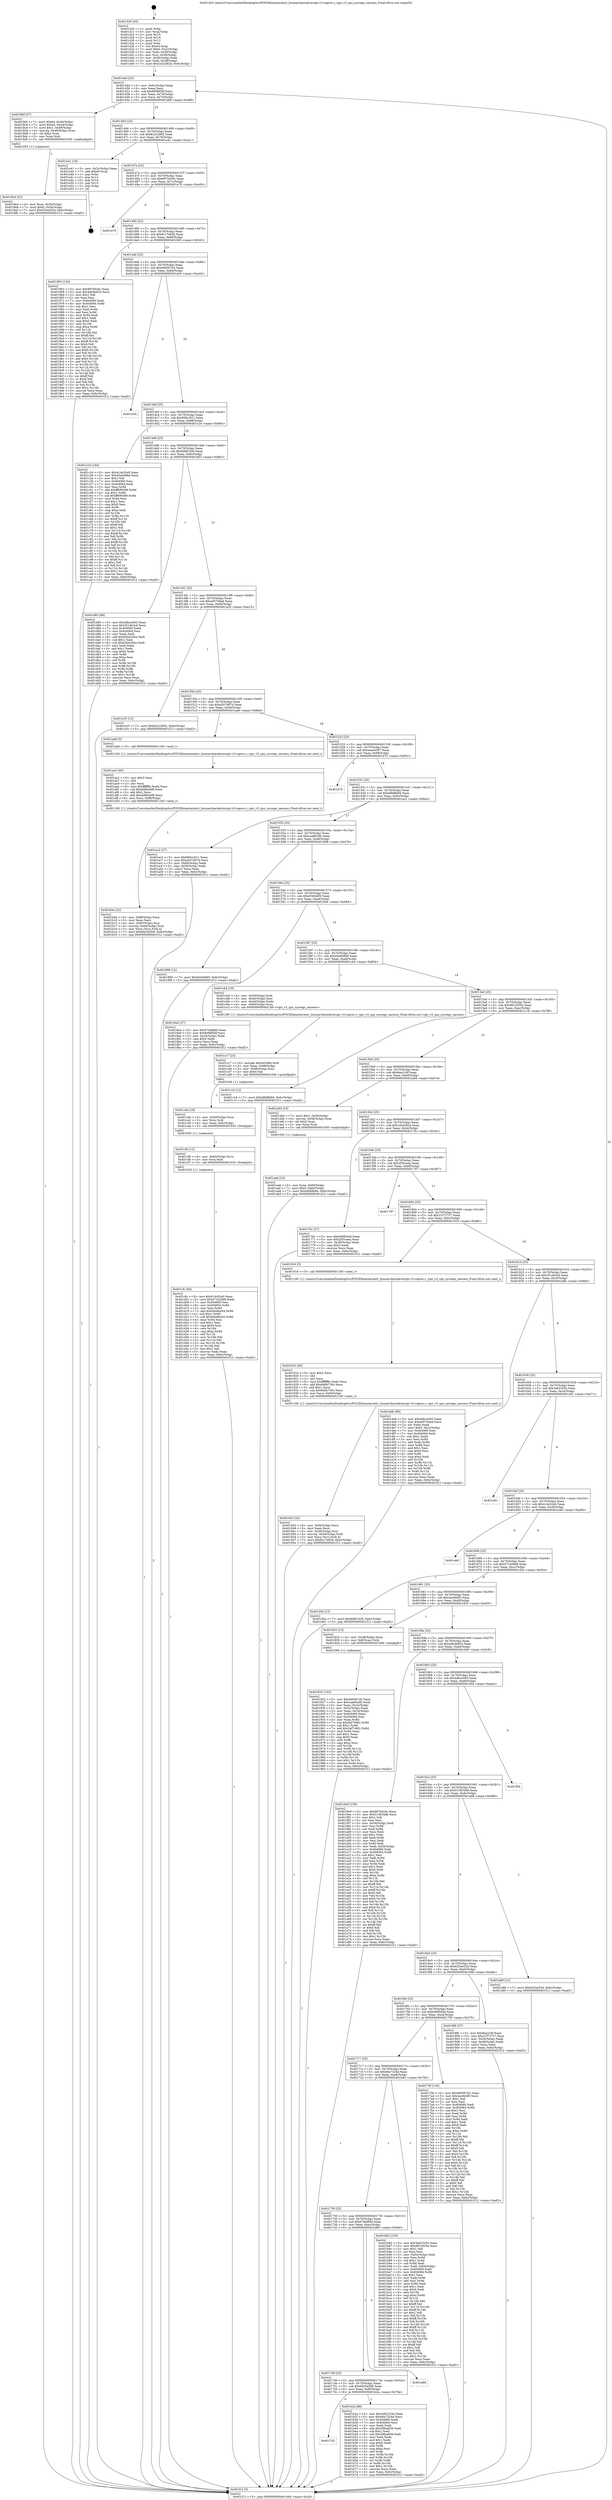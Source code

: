 digraph "0x401420" {
  label = "0x401420 (/mnt/c/Users/mathe/Desktop/tcc/POCII/binaries/extr_linuxarcharmkvmvgic-v3-coproc.c_vgic_v3_cpu_sysregs_uaccess_Final-ollvm.out::main(0))"
  labelloc = "t"
  node[shape=record]

  Entry [label="",width=0.3,height=0.3,shape=circle,fillcolor=black,style=filled]
  "0x40144d" [label="{
     0x40144d [23]\l
     | [instrs]\l
     &nbsp;&nbsp;0x40144d \<+3\>: mov -0x6c(%rbp),%eax\l
     &nbsp;&nbsp;0x401450 \<+2\>: mov %eax,%ecx\l
     &nbsp;&nbsp;0x401452 \<+6\>: sub $0x8096f26f,%ecx\l
     &nbsp;&nbsp;0x401458 \<+3\>: mov %eax,-0x70(%rbp)\l
     &nbsp;&nbsp;0x40145b \<+3\>: mov %ecx,-0x74(%rbp)\l
     &nbsp;&nbsp;0x40145e \<+6\>: je 00000000004018bf \<main+0x49f\>\l
  }"]
  "0x4018bf" [label="{
     0x4018bf [37]\l
     | [instrs]\l
     &nbsp;&nbsp;0x4018bf \<+7\>: movl $0x64,-0x40(%rbp)\l
     &nbsp;&nbsp;0x4018c6 \<+7\>: movl $0x64,-0x44(%rbp)\l
     &nbsp;&nbsp;0x4018cd \<+7\>: movl $0x1,-0x48(%rbp)\l
     &nbsp;&nbsp;0x4018d4 \<+4\>: movslq -0x48(%rbp),%rax\l
     &nbsp;&nbsp;0x4018d8 \<+4\>: shl $0x2,%rax\l
     &nbsp;&nbsp;0x4018dc \<+3\>: mov %rax,%rdi\l
     &nbsp;&nbsp;0x4018df \<+5\>: call 0000000000401050 \<malloc@plt\>\l
     | [calls]\l
     &nbsp;&nbsp;0x401050 \{1\} (unknown)\l
  }"]
  "0x401464" [label="{
     0x401464 [22]\l
     | [instrs]\l
     &nbsp;&nbsp;0x401464 \<+5\>: jmp 0000000000401469 \<main+0x49\>\l
     &nbsp;&nbsp;0x401469 \<+3\>: mov -0x70(%rbp),%eax\l
     &nbsp;&nbsp;0x40146c \<+5\>: sub $0x822c2992,%eax\l
     &nbsp;&nbsp;0x401471 \<+3\>: mov %eax,-0x78(%rbp)\l
     &nbsp;&nbsp;0x401474 \<+6\>: je 0000000000401e41 \<main+0xa21\>\l
  }"]
  Exit [label="",width=0.3,height=0.3,shape=circle,fillcolor=black,style=filled,peripheries=2]
  "0x401e41" [label="{
     0x401e41 [19]\l
     | [instrs]\l
     &nbsp;&nbsp;0x401e41 \<+3\>: mov -0x2c(%rbp),%eax\l
     &nbsp;&nbsp;0x401e44 \<+7\>: add $0xe0,%rsp\l
     &nbsp;&nbsp;0x401e4b \<+1\>: pop %rbx\l
     &nbsp;&nbsp;0x401e4c \<+2\>: pop %r12\l
     &nbsp;&nbsp;0x401e4e \<+2\>: pop %r14\l
     &nbsp;&nbsp;0x401e50 \<+2\>: pop %r15\l
     &nbsp;&nbsp;0x401e52 \<+1\>: pop %rbp\l
     &nbsp;&nbsp;0x401e53 \<+1\>: ret\l
  }"]
  "0x40147a" [label="{
     0x40147a [22]\l
     | [instrs]\l
     &nbsp;&nbsp;0x40147a \<+5\>: jmp 000000000040147f \<main+0x5f\>\l
     &nbsp;&nbsp;0x40147f \<+3\>: mov -0x70(%rbp),%eax\l
     &nbsp;&nbsp;0x401482 \<+5\>: sub $0x897b0c9c,%eax\l
     &nbsp;&nbsp;0x401487 \<+3\>: mov %eax,-0x7c(%rbp)\l
     &nbsp;&nbsp;0x40148a \<+6\>: je 0000000000401e70 \<main+0xa50\>\l
  }"]
  "0x401cfc" [label="{
     0x401cfc [94]\l
     | [instrs]\l
     &nbsp;&nbsp;0x401cfc \<+5\>: mov $0x414c02e0,%eax\l
     &nbsp;&nbsp;0x401d01 \<+5\>: mov $0x471b2b68,%edx\l
     &nbsp;&nbsp;0x401d06 \<+7\>: mov 0x404060,%esi\l
     &nbsp;&nbsp;0x401d0d \<+8\>: mov 0x404064,%r8d\l
     &nbsp;&nbsp;0x401d15 \<+3\>: mov %esi,%r9d\l
     &nbsp;&nbsp;0x401d18 \<+7\>: add $0x64ddbc64,%r9d\l
     &nbsp;&nbsp;0x401d1f \<+4\>: sub $0x1,%r9d\l
     &nbsp;&nbsp;0x401d23 \<+7\>: sub $0x64ddbc64,%r9d\l
     &nbsp;&nbsp;0x401d2a \<+4\>: imul %r9d,%esi\l
     &nbsp;&nbsp;0x401d2e \<+3\>: and $0x1,%esi\l
     &nbsp;&nbsp;0x401d31 \<+3\>: cmp $0x0,%esi\l
     &nbsp;&nbsp;0x401d34 \<+4\>: sete %r10b\l
     &nbsp;&nbsp;0x401d38 \<+4\>: cmp $0xa,%r8d\l
     &nbsp;&nbsp;0x401d3c \<+4\>: setl %r11b\l
     &nbsp;&nbsp;0x401d40 \<+3\>: mov %r10b,%bl\l
     &nbsp;&nbsp;0x401d43 \<+3\>: and %r11b,%bl\l
     &nbsp;&nbsp;0x401d46 \<+3\>: xor %r11b,%r10b\l
     &nbsp;&nbsp;0x401d49 \<+3\>: or %r10b,%bl\l
     &nbsp;&nbsp;0x401d4c \<+3\>: test $0x1,%bl\l
     &nbsp;&nbsp;0x401d4f \<+3\>: cmovne %edx,%eax\l
     &nbsp;&nbsp;0x401d52 \<+3\>: mov %eax,-0x6c(%rbp)\l
     &nbsp;&nbsp;0x401d55 \<+5\>: jmp 0000000000401f12 \<main+0xaf2\>\l
  }"]
  "0x401e70" [label="{
     0x401e70\l
  }", style=dashed]
  "0x401490" [label="{
     0x401490 [22]\l
     | [instrs]\l
     &nbsp;&nbsp;0x401490 \<+5\>: jmp 0000000000401495 \<main+0x75\>\l
     &nbsp;&nbsp;0x401495 \<+3\>: mov -0x70(%rbp),%eax\l
     &nbsp;&nbsp;0x401498 \<+5\>: sub $0x8c17e626,%eax\l
     &nbsp;&nbsp;0x40149d \<+3\>: mov %eax,-0x80(%rbp)\l
     &nbsp;&nbsp;0x4014a0 \<+6\>: je 0000000000401963 \<main+0x543\>\l
  }"]
  "0x401cf0" [label="{
     0x401cf0 [12]\l
     | [instrs]\l
     &nbsp;&nbsp;0x401cf0 \<+4\>: mov -0x60(%rbp),%rcx\l
     &nbsp;&nbsp;0x401cf4 \<+3\>: mov %rcx,%rdi\l
     &nbsp;&nbsp;0x401cf7 \<+5\>: call 0000000000401030 \<free@plt\>\l
     | [calls]\l
     &nbsp;&nbsp;0x401030 \{1\} (unknown)\l
  }"]
  "0x401963" [label="{
     0x401963 [134]\l
     | [instrs]\l
     &nbsp;&nbsp;0x401963 \<+5\>: mov $0x897b0c9c,%eax\l
     &nbsp;&nbsp;0x401968 \<+5\>: mov $0x4db4b825,%ecx\l
     &nbsp;&nbsp;0x40196d \<+2\>: mov $0x1,%dl\l
     &nbsp;&nbsp;0x40196f \<+2\>: xor %esi,%esi\l
     &nbsp;&nbsp;0x401971 \<+7\>: mov 0x404060,%edi\l
     &nbsp;&nbsp;0x401978 \<+8\>: mov 0x404064,%r8d\l
     &nbsp;&nbsp;0x401980 \<+3\>: sub $0x1,%esi\l
     &nbsp;&nbsp;0x401983 \<+3\>: mov %edi,%r9d\l
     &nbsp;&nbsp;0x401986 \<+3\>: add %esi,%r9d\l
     &nbsp;&nbsp;0x401989 \<+4\>: imul %r9d,%edi\l
     &nbsp;&nbsp;0x40198d \<+3\>: and $0x1,%edi\l
     &nbsp;&nbsp;0x401990 \<+3\>: cmp $0x0,%edi\l
     &nbsp;&nbsp;0x401993 \<+4\>: sete %r10b\l
     &nbsp;&nbsp;0x401997 \<+4\>: cmp $0xa,%r8d\l
     &nbsp;&nbsp;0x40199b \<+4\>: setl %r11b\l
     &nbsp;&nbsp;0x40199f \<+3\>: mov %r10b,%bl\l
     &nbsp;&nbsp;0x4019a2 \<+3\>: xor $0xff,%bl\l
     &nbsp;&nbsp;0x4019a5 \<+3\>: mov %r11b,%r14b\l
     &nbsp;&nbsp;0x4019a8 \<+4\>: xor $0xff,%r14b\l
     &nbsp;&nbsp;0x4019ac \<+3\>: xor $0x0,%dl\l
     &nbsp;&nbsp;0x4019af \<+3\>: mov %bl,%r15b\l
     &nbsp;&nbsp;0x4019b2 \<+4\>: and $0x0,%r15b\l
     &nbsp;&nbsp;0x4019b6 \<+3\>: and %dl,%r10b\l
     &nbsp;&nbsp;0x4019b9 \<+3\>: mov %r14b,%r12b\l
     &nbsp;&nbsp;0x4019bc \<+4\>: and $0x0,%r12b\l
     &nbsp;&nbsp;0x4019c0 \<+3\>: and %dl,%r11b\l
     &nbsp;&nbsp;0x4019c3 \<+3\>: or %r10b,%r15b\l
     &nbsp;&nbsp;0x4019c6 \<+3\>: or %r11b,%r12b\l
     &nbsp;&nbsp;0x4019c9 \<+3\>: xor %r12b,%r15b\l
     &nbsp;&nbsp;0x4019cc \<+3\>: or %r14b,%bl\l
     &nbsp;&nbsp;0x4019cf \<+3\>: xor $0xff,%bl\l
     &nbsp;&nbsp;0x4019d2 \<+3\>: or $0x0,%dl\l
     &nbsp;&nbsp;0x4019d5 \<+2\>: and %dl,%bl\l
     &nbsp;&nbsp;0x4019d7 \<+3\>: or %bl,%r15b\l
     &nbsp;&nbsp;0x4019da \<+4\>: test $0x1,%r15b\l
     &nbsp;&nbsp;0x4019de \<+3\>: cmovne %ecx,%eax\l
     &nbsp;&nbsp;0x4019e1 \<+3\>: mov %eax,-0x6c(%rbp)\l
     &nbsp;&nbsp;0x4019e4 \<+5\>: jmp 0000000000401f12 \<main+0xaf2\>\l
  }"]
  "0x4014a6" [label="{
     0x4014a6 [25]\l
     | [instrs]\l
     &nbsp;&nbsp;0x4014a6 \<+5\>: jmp 00000000004014ab \<main+0x8b\>\l
     &nbsp;&nbsp;0x4014ab \<+3\>: mov -0x70(%rbp),%eax\l
     &nbsp;&nbsp;0x4014ae \<+5\>: sub $0x946567d2,%eax\l
     &nbsp;&nbsp;0x4014b3 \<+6\>: mov %eax,-0x84(%rbp)\l
     &nbsp;&nbsp;0x4014b9 \<+6\>: je 0000000000401e54 \<main+0xa34\>\l
  }"]
  "0x401cde" [label="{
     0x401cde [18]\l
     | [instrs]\l
     &nbsp;&nbsp;0x401cde \<+4\>: mov -0x50(%rbp),%rcx\l
     &nbsp;&nbsp;0x401ce2 \<+3\>: mov %rcx,%rdi\l
     &nbsp;&nbsp;0x401ce5 \<+6\>: mov %eax,-0xfc(%rbp)\l
     &nbsp;&nbsp;0x401ceb \<+5\>: call 0000000000401030 \<free@plt\>\l
     | [calls]\l
     &nbsp;&nbsp;0x401030 \{1\} (unknown)\l
  }"]
  "0x401e54" [label="{
     0x401e54\l
  }", style=dashed]
  "0x4014bf" [label="{
     0x4014bf [25]\l
     | [instrs]\l
     &nbsp;&nbsp;0x4014bf \<+5\>: jmp 00000000004014c4 \<main+0xa4\>\l
     &nbsp;&nbsp;0x4014c4 \<+3\>: mov -0x70(%rbp),%eax\l
     &nbsp;&nbsp;0x4014c7 \<+5\>: sub $0x956cc611,%eax\l
     &nbsp;&nbsp;0x4014cc \<+6\>: mov %eax,-0x88(%rbp)\l
     &nbsp;&nbsp;0x4014d2 \<+6\>: je 0000000000401c24 \<main+0x804\>\l
  }"]
  "0x401cc7" [label="{
     0x401cc7 [23]\l
     | [instrs]\l
     &nbsp;&nbsp;0x401cc7 \<+10\>: movabs $0x4020b6,%rdi\l
     &nbsp;&nbsp;0x401cd1 \<+3\>: mov %eax,-0x68(%rbp)\l
     &nbsp;&nbsp;0x401cd4 \<+3\>: mov -0x68(%rbp),%esi\l
     &nbsp;&nbsp;0x401cd7 \<+2\>: mov $0x0,%al\l
     &nbsp;&nbsp;0x401cd9 \<+5\>: call 0000000000401040 \<printf@plt\>\l
     | [calls]\l
     &nbsp;&nbsp;0x401040 \{1\} (unknown)\l
  }"]
  "0x401c24" [label="{
     0x401c24 [144]\l
     | [instrs]\l
     &nbsp;&nbsp;0x401c24 \<+5\>: mov $0x414c02e0,%eax\l
     &nbsp;&nbsp;0x401c29 \<+5\>: mov $0xd5a9488d,%ecx\l
     &nbsp;&nbsp;0x401c2e \<+2\>: mov $0x1,%dl\l
     &nbsp;&nbsp;0x401c30 \<+7\>: mov 0x404060,%esi\l
     &nbsp;&nbsp;0x401c37 \<+7\>: mov 0x404064,%edi\l
     &nbsp;&nbsp;0x401c3e \<+3\>: mov %esi,%r8d\l
     &nbsp;&nbsp;0x401c41 \<+7\>: add $0xff690499,%r8d\l
     &nbsp;&nbsp;0x401c48 \<+4\>: sub $0x1,%r8d\l
     &nbsp;&nbsp;0x401c4c \<+7\>: sub $0xff690499,%r8d\l
     &nbsp;&nbsp;0x401c53 \<+4\>: imul %r8d,%esi\l
     &nbsp;&nbsp;0x401c57 \<+3\>: and $0x1,%esi\l
     &nbsp;&nbsp;0x401c5a \<+3\>: cmp $0x0,%esi\l
     &nbsp;&nbsp;0x401c5d \<+4\>: sete %r9b\l
     &nbsp;&nbsp;0x401c61 \<+3\>: cmp $0xa,%edi\l
     &nbsp;&nbsp;0x401c64 \<+4\>: setl %r10b\l
     &nbsp;&nbsp;0x401c68 \<+3\>: mov %r9b,%r11b\l
     &nbsp;&nbsp;0x401c6b \<+4\>: xor $0xff,%r11b\l
     &nbsp;&nbsp;0x401c6f \<+3\>: mov %r10b,%bl\l
     &nbsp;&nbsp;0x401c72 \<+3\>: xor $0xff,%bl\l
     &nbsp;&nbsp;0x401c75 \<+3\>: xor $0x1,%dl\l
     &nbsp;&nbsp;0x401c78 \<+3\>: mov %r11b,%r14b\l
     &nbsp;&nbsp;0x401c7b \<+4\>: and $0xff,%r14b\l
     &nbsp;&nbsp;0x401c7f \<+3\>: and %dl,%r9b\l
     &nbsp;&nbsp;0x401c82 \<+3\>: mov %bl,%r15b\l
     &nbsp;&nbsp;0x401c85 \<+4\>: and $0xff,%r15b\l
     &nbsp;&nbsp;0x401c89 \<+3\>: and %dl,%r10b\l
     &nbsp;&nbsp;0x401c8c \<+3\>: or %r9b,%r14b\l
     &nbsp;&nbsp;0x401c8f \<+3\>: or %r10b,%r15b\l
     &nbsp;&nbsp;0x401c92 \<+3\>: xor %r15b,%r14b\l
     &nbsp;&nbsp;0x401c95 \<+3\>: or %bl,%r11b\l
     &nbsp;&nbsp;0x401c98 \<+4\>: xor $0xff,%r11b\l
     &nbsp;&nbsp;0x401c9c \<+3\>: or $0x1,%dl\l
     &nbsp;&nbsp;0x401c9f \<+3\>: and %dl,%r11b\l
     &nbsp;&nbsp;0x401ca2 \<+3\>: or %r11b,%r14b\l
     &nbsp;&nbsp;0x401ca5 \<+4\>: test $0x1,%r14b\l
     &nbsp;&nbsp;0x401ca9 \<+3\>: cmovne %ecx,%eax\l
     &nbsp;&nbsp;0x401cac \<+3\>: mov %eax,-0x6c(%rbp)\l
     &nbsp;&nbsp;0x401caf \<+5\>: jmp 0000000000401f12 \<main+0xaf2\>\l
  }"]
  "0x4014d8" [label="{
     0x4014d8 [25]\l
     | [instrs]\l
     &nbsp;&nbsp;0x4014d8 \<+5\>: jmp 00000000004014dd \<main+0xbd\>\l
     &nbsp;&nbsp;0x4014dd \<+3\>: mov -0x70(%rbp),%eax\l
     &nbsp;&nbsp;0x4014e0 \<+5\>: sub $0x9d6f1426,%eax\l
     &nbsp;&nbsp;0x4014e5 \<+6\>: mov %eax,-0x8c(%rbp)\l
     &nbsp;&nbsp;0x4014eb \<+6\>: je 0000000000401d83 \<main+0x963\>\l
  }"]
  "0x401762" [label="{
     0x401762\l
  }", style=dashed]
  "0x401d83" [label="{
     0x401d83 [88]\l
     | [instrs]\l
     &nbsp;&nbsp;0x401d83 \<+5\>: mov $0x4dbce563,%eax\l
     &nbsp;&nbsp;0x401d88 \<+5\>: mov $0x351db3cb,%ecx\l
     &nbsp;&nbsp;0x401d8d \<+7\>: mov 0x404060,%edx\l
     &nbsp;&nbsp;0x401d94 \<+7\>: mov 0x404064,%esi\l
     &nbsp;&nbsp;0x401d9b \<+2\>: mov %edx,%edi\l
     &nbsp;&nbsp;0x401d9d \<+6\>: add $0x82bb345e,%edi\l
     &nbsp;&nbsp;0x401da3 \<+3\>: sub $0x1,%edi\l
     &nbsp;&nbsp;0x401da6 \<+6\>: sub $0x82bb345e,%edi\l
     &nbsp;&nbsp;0x401dac \<+3\>: imul %edi,%edx\l
     &nbsp;&nbsp;0x401daf \<+3\>: and $0x1,%edx\l
     &nbsp;&nbsp;0x401db2 \<+3\>: cmp $0x0,%edx\l
     &nbsp;&nbsp;0x401db5 \<+4\>: sete %r8b\l
     &nbsp;&nbsp;0x401db9 \<+3\>: cmp $0xa,%esi\l
     &nbsp;&nbsp;0x401dbc \<+4\>: setl %r9b\l
     &nbsp;&nbsp;0x401dc0 \<+3\>: mov %r8b,%r10b\l
     &nbsp;&nbsp;0x401dc3 \<+3\>: and %r9b,%r10b\l
     &nbsp;&nbsp;0x401dc6 \<+3\>: xor %r9b,%r8b\l
     &nbsp;&nbsp;0x401dc9 \<+3\>: or %r8b,%r10b\l
     &nbsp;&nbsp;0x401dcc \<+4\>: test $0x1,%r10b\l
     &nbsp;&nbsp;0x401dd0 \<+3\>: cmovne %ecx,%eax\l
     &nbsp;&nbsp;0x401dd3 \<+3\>: mov %eax,-0x6c(%rbp)\l
     &nbsp;&nbsp;0x401dd6 \<+5\>: jmp 0000000000401f12 \<main+0xaf2\>\l
  }"]
  "0x4014f1" [label="{
     0x4014f1 [25]\l
     | [instrs]\l
     &nbsp;&nbsp;0x4014f1 \<+5\>: jmp 00000000004014f6 \<main+0xd6\>\l
     &nbsp;&nbsp;0x4014f6 \<+3\>: mov -0x70(%rbp),%eax\l
     &nbsp;&nbsp;0x4014f9 \<+5\>: sub $0xa0570dad,%eax\l
     &nbsp;&nbsp;0x4014fe \<+6\>: mov %eax,-0x90(%rbp)\l
     &nbsp;&nbsp;0x401504 \<+6\>: je 0000000000401e35 \<main+0xa15\>\l
  }"]
  "0x401b2a" [label="{
     0x401b2a [88]\l
     | [instrs]\l
     &nbsp;&nbsp;0x401b2a \<+5\>: mov $0x3e62325e,%eax\l
     &nbsp;&nbsp;0x401b2f \<+5\>: mov $0x66a7324d,%ecx\l
     &nbsp;&nbsp;0x401b34 \<+7\>: mov 0x404060,%edx\l
     &nbsp;&nbsp;0x401b3b \<+7\>: mov 0x404064,%esi\l
     &nbsp;&nbsp;0x401b42 \<+2\>: mov %edx,%edi\l
     &nbsp;&nbsp;0x401b44 \<+6\>: add $0x29faa838,%edi\l
     &nbsp;&nbsp;0x401b4a \<+3\>: sub $0x1,%edi\l
     &nbsp;&nbsp;0x401b4d \<+6\>: sub $0x29faa838,%edi\l
     &nbsp;&nbsp;0x401b53 \<+3\>: imul %edi,%edx\l
     &nbsp;&nbsp;0x401b56 \<+3\>: and $0x1,%edx\l
     &nbsp;&nbsp;0x401b59 \<+3\>: cmp $0x0,%edx\l
     &nbsp;&nbsp;0x401b5c \<+4\>: sete %r8b\l
     &nbsp;&nbsp;0x401b60 \<+3\>: cmp $0xa,%esi\l
     &nbsp;&nbsp;0x401b63 \<+4\>: setl %r9b\l
     &nbsp;&nbsp;0x401b67 \<+3\>: mov %r8b,%r10b\l
     &nbsp;&nbsp;0x401b6a \<+3\>: and %r9b,%r10b\l
     &nbsp;&nbsp;0x401b6d \<+3\>: xor %r9b,%r8b\l
     &nbsp;&nbsp;0x401b70 \<+3\>: or %r8b,%r10b\l
     &nbsp;&nbsp;0x401b73 \<+4\>: test $0x1,%r10b\l
     &nbsp;&nbsp;0x401b77 \<+3\>: cmovne %ecx,%eax\l
     &nbsp;&nbsp;0x401b7a \<+3\>: mov %eax,-0x6c(%rbp)\l
     &nbsp;&nbsp;0x401b7d \<+5\>: jmp 0000000000401f12 \<main+0xaf2\>\l
  }"]
  "0x401e35" [label="{
     0x401e35 [12]\l
     | [instrs]\l
     &nbsp;&nbsp;0x401e35 \<+7\>: movl $0x822c2992,-0x6c(%rbp)\l
     &nbsp;&nbsp;0x401e3c \<+5\>: jmp 0000000000401f12 \<main+0xaf2\>\l
  }"]
  "0x40150a" [label="{
     0x40150a [25]\l
     | [instrs]\l
     &nbsp;&nbsp;0x40150a \<+5\>: jmp 000000000040150f \<main+0xef\>\l
     &nbsp;&nbsp;0x40150f \<+3\>: mov -0x70(%rbp),%eax\l
     &nbsp;&nbsp;0x401512 \<+5\>: sub $0xa507d97d,%eax\l
     &nbsp;&nbsp;0x401517 \<+6\>: mov %eax,-0x94(%rbp)\l
     &nbsp;&nbsp;0x40151d \<+6\>: je 0000000000401add \<main+0x6bd\>\l
  }"]
  "0x401749" [label="{
     0x401749 [25]\l
     | [instrs]\l
     &nbsp;&nbsp;0x401749 \<+5\>: jmp 000000000040174e \<main+0x32e\>\l
     &nbsp;&nbsp;0x40174e \<+3\>: mov -0x70(%rbp),%eax\l
     &nbsp;&nbsp;0x401751 \<+5\>: sub $0x6d25d3b6,%eax\l
     &nbsp;&nbsp;0x401756 \<+6\>: mov %eax,-0xf0(%rbp)\l
     &nbsp;&nbsp;0x40175c \<+6\>: je 0000000000401b2a \<main+0x70a\>\l
  }"]
  "0x401add" [label="{
     0x401add [5]\l
     | [instrs]\l
     &nbsp;&nbsp;0x401add \<+5\>: call 0000000000401160 \<next_i\>\l
     | [calls]\l
     &nbsp;&nbsp;0x401160 \{1\} (/mnt/c/Users/mathe/Desktop/tcc/POCII/binaries/extr_linuxarcharmkvmvgic-v3-coproc.c_vgic_v3_cpu_sysregs_uaccess_Final-ollvm.out::next_i)\l
  }"]
  "0x401523" [label="{
     0x401523 [25]\l
     | [instrs]\l
     &nbsp;&nbsp;0x401523 \<+5\>: jmp 0000000000401528 \<main+0x108\>\l
     &nbsp;&nbsp;0x401528 \<+3\>: mov -0x70(%rbp),%eax\l
     &nbsp;&nbsp;0x40152b \<+5\>: sub $0xaea44397,%eax\l
     &nbsp;&nbsp;0x401530 \<+6\>: mov %eax,-0x98(%rbp)\l
     &nbsp;&nbsp;0x401536 \<+6\>: je 0000000000401d72 \<main+0x952\>\l
  }"]
  "0x401d66" [label="{
     0x401d66\l
  }", style=dashed]
  "0x401d72" [label="{
     0x401d72\l
  }", style=dashed]
  "0x40153c" [label="{
     0x40153c [25]\l
     | [instrs]\l
     &nbsp;&nbsp;0x40153c \<+5\>: jmp 0000000000401541 \<main+0x121\>\l
     &nbsp;&nbsp;0x401541 \<+3\>: mov -0x70(%rbp),%eax\l
     &nbsp;&nbsp;0x401544 \<+5\>: sub $0xb8fd8b84,%eax\l
     &nbsp;&nbsp;0x401549 \<+6\>: mov %eax,-0x9c(%rbp)\l
     &nbsp;&nbsp;0x40154f \<+6\>: je 0000000000401ac2 \<main+0x6a2\>\l
  }"]
  "0x401730" [label="{
     0x401730 [25]\l
     | [instrs]\l
     &nbsp;&nbsp;0x401730 \<+5\>: jmp 0000000000401735 \<main+0x315\>\l
     &nbsp;&nbsp;0x401735 \<+3\>: mov -0x70(%rbp),%eax\l
     &nbsp;&nbsp;0x401738 \<+5\>: sub $0x67dddf40,%eax\l
     &nbsp;&nbsp;0x40173d \<+6\>: mov %eax,-0xec(%rbp)\l
     &nbsp;&nbsp;0x401743 \<+6\>: je 0000000000401d66 \<main+0x946\>\l
  }"]
  "0x401ac2" [label="{
     0x401ac2 [27]\l
     | [instrs]\l
     &nbsp;&nbsp;0x401ac2 \<+5\>: mov $0x956cc611,%eax\l
     &nbsp;&nbsp;0x401ac7 \<+5\>: mov $0xa507d97d,%ecx\l
     &nbsp;&nbsp;0x401acc \<+3\>: mov -0x64(%rbp),%edx\l
     &nbsp;&nbsp;0x401acf \<+3\>: cmp -0x58(%rbp),%edx\l
     &nbsp;&nbsp;0x401ad2 \<+3\>: cmovl %ecx,%eax\l
     &nbsp;&nbsp;0x401ad5 \<+3\>: mov %eax,-0x6c(%rbp)\l
     &nbsp;&nbsp;0x401ad8 \<+5\>: jmp 0000000000401f12 \<main+0xaf2\>\l
  }"]
  "0x401555" [label="{
     0x401555 [25]\l
     | [instrs]\l
     &nbsp;&nbsp;0x401555 \<+5\>: jmp 000000000040155a \<main+0x13a\>\l
     &nbsp;&nbsp;0x40155a \<+3\>: mov -0x70(%rbp),%eax\l
     &nbsp;&nbsp;0x40155d \<+5\>: sub $0xcaa802db,%eax\l
     &nbsp;&nbsp;0x401562 \<+6\>: mov %eax,-0xa0(%rbp)\l
     &nbsp;&nbsp;0x401568 \<+6\>: je 0000000000401898 \<main+0x478\>\l
  }"]
  "0x401b82" [label="{
     0x401b82 [150]\l
     | [instrs]\l
     &nbsp;&nbsp;0x401b82 \<+5\>: mov $0x3e62325e,%eax\l
     &nbsp;&nbsp;0x401b87 \<+5\>: mov $0xd931635e,%ecx\l
     &nbsp;&nbsp;0x401b8c \<+2\>: mov $0x1,%dl\l
     &nbsp;&nbsp;0x401b8e \<+2\>: xor %esi,%esi\l
     &nbsp;&nbsp;0x401b90 \<+3\>: mov -0x64(%rbp),%edi\l
     &nbsp;&nbsp;0x401b93 \<+3\>: mov %esi,%r8d\l
     &nbsp;&nbsp;0x401b96 \<+4\>: sub $0x1,%r8d\l
     &nbsp;&nbsp;0x401b9a \<+3\>: sub %r8d,%edi\l
     &nbsp;&nbsp;0x401b9d \<+3\>: mov %edi,-0x64(%rbp)\l
     &nbsp;&nbsp;0x401ba0 \<+7\>: mov 0x404060,%edi\l
     &nbsp;&nbsp;0x401ba7 \<+8\>: mov 0x404064,%r8d\l
     &nbsp;&nbsp;0x401baf \<+3\>: sub $0x1,%esi\l
     &nbsp;&nbsp;0x401bb2 \<+3\>: mov %edi,%r9d\l
     &nbsp;&nbsp;0x401bb5 \<+3\>: add %esi,%r9d\l
     &nbsp;&nbsp;0x401bb8 \<+4\>: imul %r9d,%edi\l
     &nbsp;&nbsp;0x401bbc \<+3\>: and $0x1,%edi\l
     &nbsp;&nbsp;0x401bbf \<+3\>: cmp $0x0,%edi\l
     &nbsp;&nbsp;0x401bc2 \<+4\>: sete %r10b\l
     &nbsp;&nbsp;0x401bc6 \<+4\>: cmp $0xa,%r8d\l
     &nbsp;&nbsp;0x401bca \<+4\>: setl %r11b\l
     &nbsp;&nbsp;0x401bce \<+3\>: mov %r10b,%bl\l
     &nbsp;&nbsp;0x401bd1 \<+3\>: xor $0xff,%bl\l
     &nbsp;&nbsp;0x401bd4 \<+3\>: mov %r11b,%r14b\l
     &nbsp;&nbsp;0x401bd7 \<+4\>: xor $0xff,%r14b\l
     &nbsp;&nbsp;0x401bdb \<+3\>: xor $0x1,%dl\l
     &nbsp;&nbsp;0x401bde \<+3\>: mov %bl,%r15b\l
     &nbsp;&nbsp;0x401be1 \<+4\>: and $0xff,%r15b\l
     &nbsp;&nbsp;0x401be5 \<+3\>: and %dl,%r10b\l
     &nbsp;&nbsp;0x401be8 \<+3\>: mov %r14b,%r12b\l
     &nbsp;&nbsp;0x401beb \<+4\>: and $0xff,%r12b\l
     &nbsp;&nbsp;0x401bef \<+3\>: and %dl,%r11b\l
     &nbsp;&nbsp;0x401bf2 \<+3\>: or %r10b,%r15b\l
     &nbsp;&nbsp;0x401bf5 \<+3\>: or %r11b,%r12b\l
     &nbsp;&nbsp;0x401bf8 \<+3\>: xor %r12b,%r15b\l
     &nbsp;&nbsp;0x401bfb \<+3\>: or %r14b,%bl\l
     &nbsp;&nbsp;0x401bfe \<+3\>: xor $0xff,%bl\l
     &nbsp;&nbsp;0x401c01 \<+3\>: or $0x1,%dl\l
     &nbsp;&nbsp;0x401c04 \<+2\>: and %dl,%bl\l
     &nbsp;&nbsp;0x401c06 \<+3\>: or %bl,%r15b\l
     &nbsp;&nbsp;0x401c09 \<+4\>: test $0x1,%r15b\l
     &nbsp;&nbsp;0x401c0d \<+3\>: cmovne %ecx,%eax\l
     &nbsp;&nbsp;0x401c10 \<+3\>: mov %eax,-0x6c(%rbp)\l
     &nbsp;&nbsp;0x401c13 \<+5\>: jmp 0000000000401f12 \<main+0xaf2\>\l
  }"]
  "0x401898" [label="{
     0x401898 [12]\l
     | [instrs]\l
     &nbsp;&nbsp;0x401898 \<+7\>: movl $0xd34046f3,-0x6c(%rbp)\l
     &nbsp;&nbsp;0x40189f \<+5\>: jmp 0000000000401f12 \<main+0xaf2\>\l
  }"]
  "0x40156e" [label="{
     0x40156e [25]\l
     | [instrs]\l
     &nbsp;&nbsp;0x40156e \<+5\>: jmp 0000000000401573 \<main+0x153\>\l
     &nbsp;&nbsp;0x401573 \<+3\>: mov -0x70(%rbp),%eax\l
     &nbsp;&nbsp;0x401576 \<+5\>: sub $0xd34046f3,%eax\l
     &nbsp;&nbsp;0x40157b \<+6\>: mov %eax,-0xa4(%rbp)\l
     &nbsp;&nbsp;0x401581 \<+6\>: je 00000000004018a4 \<main+0x484\>\l
  }"]
  "0x401b0a" [label="{
     0x401b0a [32]\l
     | [instrs]\l
     &nbsp;&nbsp;0x401b0a \<+6\>: mov -0xf8(%rbp),%ecx\l
     &nbsp;&nbsp;0x401b10 \<+3\>: imul %eax,%ecx\l
     &nbsp;&nbsp;0x401b13 \<+4\>: mov -0x60(%rbp),%rsi\l
     &nbsp;&nbsp;0x401b17 \<+4\>: movslq -0x64(%rbp),%rdi\l
     &nbsp;&nbsp;0x401b1b \<+3\>: mov %ecx,(%rsi,%rdi,4)\l
     &nbsp;&nbsp;0x401b1e \<+7\>: movl $0x6d25d3b6,-0x6c(%rbp)\l
     &nbsp;&nbsp;0x401b25 \<+5\>: jmp 0000000000401f12 \<main+0xaf2\>\l
  }"]
  "0x4018a4" [label="{
     0x4018a4 [27]\l
     | [instrs]\l
     &nbsp;&nbsp;0x4018a4 \<+5\>: mov $0x67dddf40,%eax\l
     &nbsp;&nbsp;0x4018a9 \<+5\>: mov $0x8096f26f,%ecx\l
     &nbsp;&nbsp;0x4018ae \<+3\>: mov -0x24(%rbp),%edx\l
     &nbsp;&nbsp;0x4018b1 \<+3\>: cmp $0x0,%edx\l
     &nbsp;&nbsp;0x4018b4 \<+3\>: cmove %ecx,%eax\l
     &nbsp;&nbsp;0x4018b7 \<+3\>: mov %eax,-0x6c(%rbp)\l
     &nbsp;&nbsp;0x4018ba \<+5\>: jmp 0000000000401f12 \<main+0xaf2\>\l
  }"]
  "0x401587" [label="{
     0x401587 [25]\l
     | [instrs]\l
     &nbsp;&nbsp;0x401587 \<+5\>: jmp 000000000040158c \<main+0x16c\>\l
     &nbsp;&nbsp;0x40158c \<+3\>: mov -0x70(%rbp),%eax\l
     &nbsp;&nbsp;0x40158f \<+5\>: sub $0xd5a9488d,%eax\l
     &nbsp;&nbsp;0x401594 \<+6\>: mov %eax,-0xa8(%rbp)\l
     &nbsp;&nbsp;0x40159a \<+6\>: je 0000000000401cb4 \<main+0x894\>\l
  }"]
  "0x401ae2" [label="{
     0x401ae2 [40]\l
     | [instrs]\l
     &nbsp;&nbsp;0x401ae2 \<+5\>: mov $0x2,%ecx\l
     &nbsp;&nbsp;0x401ae7 \<+1\>: cltd\l
     &nbsp;&nbsp;0x401ae8 \<+2\>: idiv %ecx\l
     &nbsp;&nbsp;0x401aea \<+6\>: imul $0xfffffffe,%edx,%ecx\l
     &nbsp;&nbsp;0x401af0 \<+6\>: sub $0xdd9b44f8,%ecx\l
     &nbsp;&nbsp;0x401af6 \<+3\>: add $0x1,%ecx\l
     &nbsp;&nbsp;0x401af9 \<+6\>: add $0xdd9b44f8,%ecx\l
     &nbsp;&nbsp;0x401aff \<+6\>: mov %ecx,-0xf8(%rbp)\l
     &nbsp;&nbsp;0x401b05 \<+5\>: call 0000000000401160 \<next_i\>\l
     | [calls]\l
     &nbsp;&nbsp;0x401160 \{1\} (/mnt/c/Users/mathe/Desktop/tcc/POCII/binaries/extr_linuxarcharmkvmvgic-v3-coproc.c_vgic_v3_cpu_sysregs_uaccess_Final-ollvm.out::next_i)\l
  }"]
  "0x401cb4" [label="{
     0x401cb4 [19]\l
     | [instrs]\l
     &nbsp;&nbsp;0x401cb4 \<+4\>: mov -0x50(%rbp),%rdi\l
     &nbsp;&nbsp;0x401cb8 \<+3\>: mov -0x40(%rbp),%esi\l
     &nbsp;&nbsp;0x401cbb \<+3\>: mov -0x44(%rbp),%edx\l
     &nbsp;&nbsp;0x401cbe \<+4\>: mov -0x60(%rbp),%rcx\l
     &nbsp;&nbsp;0x401cc2 \<+5\>: call 00000000004013f0 \<vgic_v3_cpu_sysregs_uaccess\>\l
     | [calls]\l
     &nbsp;&nbsp;0x4013f0 \{1\} (/mnt/c/Users/mathe/Desktop/tcc/POCII/binaries/extr_linuxarcharmkvmvgic-v3-coproc.c_vgic_v3_cpu_sysregs_uaccess_Final-ollvm.out::vgic_v3_cpu_sysregs_uaccess)\l
  }"]
  "0x4015a0" [label="{
     0x4015a0 [25]\l
     | [instrs]\l
     &nbsp;&nbsp;0x4015a0 \<+5\>: jmp 00000000004015a5 \<main+0x185\>\l
     &nbsp;&nbsp;0x4015a5 \<+3\>: mov -0x70(%rbp),%eax\l
     &nbsp;&nbsp;0x4015a8 \<+5\>: sub $0xd931635e,%eax\l
     &nbsp;&nbsp;0x4015ad \<+6\>: mov %eax,-0xac(%rbp)\l
     &nbsp;&nbsp;0x4015b3 \<+6\>: je 0000000000401c18 \<main+0x7f8\>\l
  }"]
  "0x401aab" [label="{
     0x401aab [23]\l
     | [instrs]\l
     &nbsp;&nbsp;0x401aab \<+4\>: mov %rax,-0x60(%rbp)\l
     &nbsp;&nbsp;0x401aaf \<+7\>: movl $0x0,-0x64(%rbp)\l
     &nbsp;&nbsp;0x401ab6 \<+7\>: movl $0xb8fd8b84,-0x6c(%rbp)\l
     &nbsp;&nbsp;0x401abd \<+5\>: jmp 0000000000401f12 \<main+0xaf2\>\l
  }"]
  "0x401c18" [label="{
     0x401c18 [12]\l
     | [instrs]\l
     &nbsp;&nbsp;0x401c18 \<+7\>: movl $0xb8fd8b84,-0x6c(%rbp)\l
     &nbsp;&nbsp;0x401c1f \<+5\>: jmp 0000000000401f12 \<main+0xaf2\>\l
  }"]
  "0x4015b9" [label="{
     0x4015b9 [25]\l
     | [instrs]\l
     &nbsp;&nbsp;0x4015b9 \<+5\>: jmp 00000000004015be \<main+0x19e\>\l
     &nbsp;&nbsp;0x4015be \<+3\>: mov -0x70(%rbp),%eax\l
     &nbsp;&nbsp;0x4015c1 \<+5\>: sub $0x8ea316f,%eax\l
     &nbsp;&nbsp;0x4015c6 \<+6\>: mov %eax,-0xb0(%rbp)\l
     &nbsp;&nbsp;0x4015cc \<+6\>: je 0000000000401a94 \<main+0x674\>\l
  }"]
  "0x401943" [label="{
     0x401943 [32]\l
     | [instrs]\l
     &nbsp;&nbsp;0x401943 \<+6\>: mov -0xf4(%rbp),%ecx\l
     &nbsp;&nbsp;0x401949 \<+3\>: imul %eax,%ecx\l
     &nbsp;&nbsp;0x40194c \<+4\>: mov -0x50(%rbp),%rsi\l
     &nbsp;&nbsp;0x401950 \<+4\>: movslq -0x54(%rbp),%rdi\l
     &nbsp;&nbsp;0x401954 \<+3\>: mov %ecx,(%rsi,%rdi,4)\l
     &nbsp;&nbsp;0x401957 \<+7\>: movl $0x8c17e626,-0x6c(%rbp)\l
     &nbsp;&nbsp;0x40195e \<+5\>: jmp 0000000000401f12 \<main+0xaf2\>\l
  }"]
  "0x401a94" [label="{
     0x401a94 [23]\l
     | [instrs]\l
     &nbsp;&nbsp;0x401a94 \<+7\>: movl $0x1,-0x58(%rbp)\l
     &nbsp;&nbsp;0x401a9b \<+4\>: movslq -0x58(%rbp),%rax\l
     &nbsp;&nbsp;0x401a9f \<+4\>: shl $0x2,%rax\l
     &nbsp;&nbsp;0x401aa3 \<+3\>: mov %rax,%rdi\l
     &nbsp;&nbsp;0x401aa6 \<+5\>: call 0000000000401050 \<malloc@plt\>\l
     | [calls]\l
     &nbsp;&nbsp;0x401050 \{1\} (unknown)\l
  }"]
  "0x4015d2" [label="{
     0x4015d2 [25]\l
     | [instrs]\l
     &nbsp;&nbsp;0x4015d2 \<+5\>: jmp 00000000004015d7 \<main+0x1b7\>\l
     &nbsp;&nbsp;0x4015d7 \<+3\>: mov -0x70(%rbp),%eax\l
     &nbsp;&nbsp;0x4015da \<+5\>: sub $0x1d2a382e,%eax\l
     &nbsp;&nbsp;0x4015df \<+6\>: mov %eax,-0xb4(%rbp)\l
     &nbsp;&nbsp;0x4015e5 \<+6\>: je 000000000040176c \<main+0x34c\>\l
  }"]
  "0x40191b" [label="{
     0x40191b [40]\l
     | [instrs]\l
     &nbsp;&nbsp;0x40191b \<+5\>: mov $0x2,%ecx\l
     &nbsp;&nbsp;0x401920 \<+1\>: cltd\l
     &nbsp;&nbsp;0x401921 \<+2\>: idiv %ecx\l
     &nbsp;&nbsp;0x401923 \<+6\>: imul $0xfffffffe,%edx,%ecx\l
     &nbsp;&nbsp;0x401929 \<+6\>: add $0x840b730c,%ecx\l
     &nbsp;&nbsp;0x40192f \<+3\>: add $0x1,%ecx\l
     &nbsp;&nbsp;0x401932 \<+6\>: sub $0x840b730c,%ecx\l
     &nbsp;&nbsp;0x401938 \<+6\>: mov %ecx,-0xf4(%rbp)\l
     &nbsp;&nbsp;0x40193e \<+5\>: call 0000000000401160 \<next_i\>\l
     | [calls]\l
     &nbsp;&nbsp;0x401160 \{1\} (/mnt/c/Users/mathe/Desktop/tcc/POCII/binaries/extr_linuxarcharmkvmvgic-v3-coproc.c_vgic_v3_cpu_sysregs_uaccess_Final-ollvm.out::next_i)\l
  }"]
  "0x40176c" [label="{
     0x40176c [27]\l
     | [instrs]\l
     &nbsp;&nbsp;0x40176c \<+5\>: mov $0x646f04dd,%eax\l
     &nbsp;&nbsp;0x401771 \<+5\>: mov $0x2f35ceea,%ecx\l
     &nbsp;&nbsp;0x401776 \<+3\>: mov -0x28(%rbp),%edx\l
     &nbsp;&nbsp;0x401779 \<+3\>: cmp $0x2,%edx\l
     &nbsp;&nbsp;0x40177c \<+3\>: cmovne %ecx,%eax\l
     &nbsp;&nbsp;0x40177f \<+3\>: mov %eax,-0x6c(%rbp)\l
     &nbsp;&nbsp;0x401782 \<+5\>: jmp 0000000000401f12 \<main+0xaf2\>\l
  }"]
  "0x4015eb" [label="{
     0x4015eb [25]\l
     | [instrs]\l
     &nbsp;&nbsp;0x4015eb \<+5\>: jmp 00000000004015f0 \<main+0x1d0\>\l
     &nbsp;&nbsp;0x4015f0 \<+3\>: mov -0x70(%rbp),%eax\l
     &nbsp;&nbsp;0x4015f3 \<+5\>: sub $0x2f35ceea,%eax\l
     &nbsp;&nbsp;0x4015f8 \<+6\>: mov %eax,-0xb8(%rbp)\l
     &nbsp;&nbsp;0x4015fe \<+6\>: je 0000000000401787 \<main+0x367\>\l
  }"]
  "0x401f12" [label="{
     0x401f12 [5]\l
     | [instrs]\l
     &nbsp;&nbsp;0x401f12 \<+5\>: jmp 000000000040144d \<main+0x2d\>\l
  }"]
  "0x401420" [label="{
     0x401420 [45]\l
     | [instrs]\l
     &nbsp;&nbsp;0x401420 \<+1\>: push %rbp\l
     &nbsp;&nbsp;0x401421 \<+3\>: mov %rsp,%rbp\l
     &nbsp;&nbsp;0x401424 \<+2\>: push %r15\l
     &nbsp;&nbsp;0x401426 \<+2\>: push %r14\l
     &nbsp;&nbsp;0x401428 \<+2\>: push %r12\l
     &nbsp;&nbsp;0x40142a \<+1\>: push %rbx\l
     &nbsp;&nbsp;0x40142b \<+7\>: sub $0xe0,%rsp\l
     &nbsp;&nbsp;0x401432 \<+7\>: movl $0x0,-0x2c(%rbp)\l
     &nbsp;&nbsp;0x401439 \<+3\>: mov %edi,-0x30(%rbp)\l
     &nbsp;&nbsp;0x40143c \<+4\>: mov %rsi,-0x38(%rbp)\l
     &nbsp;&nbsp;0x401440 \<+3\>: mov -0x30(%rbp),%edi\l
     &nbsp;&nbsp;0x401443 \<+3\>: mov %edi,-0x28(%rbp)\l
     &nbsp;&nbsp;0x401446 \<+7\>: movl $0x1d2a382e,-0x6c(%rbp)\l
  }"]
  "0x4018e4" [label="{
     0x4018e4 [23]\l
     | [instrs]\l
     &nbsp;&nbsp;0x4018e4 \<+4\>: mov %rax,-0x50(%rbp)\l
     &nbsp;&nbsp;0x4018e8 \<+7\>: movl $0x0,-0x54(%rbp)\l
     &nbsp;&nbsp;0x4018ef \<+7\>: movl $0x625ee52d,-0x6c(%rbp)\l
     &nbsp;&nbsp;0x4018f6 \<+5\>: jmp 0000000000401f12 \<main+0xaf2\>\l
  }"]
  "0x401787" [label="{
     0x401787\l
  }", style=dashed]
  "0x401604" [label="{
     0x401604 [25]\l
     | [instrs]\l
     &nbsp;&nbsp;0x401604 \<+5\>: jmp 0000000000401609 \<main+0x1e9\>\l
     &nbsp;&nbsp;0x401609 \<+3\>: mov -0x70(%rbp),%eax\l
     &nbsp;&nbsp;0x40160c \<+5\>: sub $0x31f72727,%eax\l
     &nbsp;&nbsp;0x401611 \<+6\>: mov %eax,-0xbc(%rbp)\l
     &nbsp;&nbsp;0x401617 \<+6\>: je 0000000000401916 \<main+0x4f6\>\l
  }"]
  "0x401832" [label="{
     0x401832 [102]\l
     | [instrs]\l
     &nbsp;&nbsp;0x401832 \<+5\>: mov $0x946567d2,%ecx\l
     &nbsp;&nbsp;0x401837 \<+5\>: mov $0xcaa802db,%edx\l
     &nbsp;&nbsp;0x40183c \<+3\>: mov %eax,-0x3c(%rbp)\l
     &nbsp;&nbsp;0x40183f \<+3\>: mov -0x3c(%rbp),%eax\l
     &nbsp;&nbsp;0x401842 \<+3\>: mov %eax,-0x24(%rbp)\l
     &nbsp;&nbsp;0x401845 \<+7\>: mov 0x404060,%eax\l
     &nbsp;&nbsp;0x40184c \<+7\>: mov 0x404064,%esi\l
     &nbsp;&nbsp;0x401853 \<+3\>: mov %eax,%r8d\l
     &nbsp;&nbsp;0x401856 \<+7\>: sub $0x5af7c862,%r8d\l
     &nbsp;&nbsp;0x40185d \<+4\>: sub $0x1,%r8d\l
     &nbsp;&nbsp;0x401861 \<+7\>: add $0x5af7c862,%r8d\l
     &nbsp;&nbsp;0x401868 \<+4\>: imul %r8d,%eax\l
     &nbsp;&nbsp;0x40186c \<+3\>: and $0x1,%eax\l
     &nbsp;&nbsp;0x40186f \<+3\>: cmp $0x0,%eax\l
     &nbsp;&nbsp;0x401872 \<+4\>: sete %r9b\l
     &nbsp;&nbsp;0x401876 \<+3\>: cmp $0xa,%esi\l
     &nbsp;&nbsp;0x401879 \<+4\>: setl %r10b\l
     &nbsp;&nbsp;0x40187d \<+3\>: mov %r9b,%r11b\l
     &nbsp;&nbsp;0x401880 \<+3\>: and %r10b,%r11b\l
     &nbsp;&nbsp;0x401883 \<+3\>: xor %r10b,%r9b\l
     &nbsp;&nbsp;0x401886 \<+3\>: or %r9b,%r11b\l
     &nbsp;&nbsp;0x401889 \<+4\>: test $0x1,%r11b\l
     &nbsp;&nbsp;0x40188d \<+3\>: cmovne %edx,%ecx\l
     &nbsp;&nbsp;0x401890 \<+3\>: mov %ecx,-0x6c(%rbp)\l
     &nbsp;&nbsp;0x401893 \<+5\>: jmp 0000000000401f12 \<main+0xaf2\>\l
  }"]
  "0x401916" [label="{
     0x401916 [5]\l
     | [instrs]\l
     &nbsp;&nbsp;0x401916 \<+5\>: call 0000000000401160 \<next_i\>\l
     | [calls]\l
     &nbsp;&nbsp;0x401160 \{1\} (/mnt/c/Users/mathe/Desktop/tcc/POCII/binaries/extr_linuxarcharmkvmvgic-v3-coproc.c_vgic_v3_cpu_sysregs_uaccess_Final-ollvm.out::next_i)\l
  }"]
  "0x40161d" [label="{
     0x40161d [25]\l
     | [instrs]\l
     &nbsp;&nbsp;0x40161d \<+5\>: jmp 0000000000401622 \<main+0x202\>\l
     &nbsp;&nbsp;0x401622 \<+3\>: mov -0x70(%rbp),%eax\l
     &nbsp;&nbsp;0x401625 \<+5\>: sub $0x351db3cb,%eax\l
     &nbsp;&nbsp;0x40162a \<+6\>: mov %eax,-0xc0(%rbp)\l
     &nbsp;&nbsp;0x401630 \<+6\>: je 0000000000401ddb \<main+0x9bb\>\l
  }"]
  "0x401717" [label="{
     0x401717 [25]\l
     | [instrs]\l
     &nbsp;&nbsp;0x401717 \<+5\>: jmp 000000000040171c \<main+0x2fc\>\l
     &nbsp;&nbsp;0x40171c \<+3\>: mov -0x70(%rbp),%eax\l
     &nbsp;&nbsp;0x40171f \<+5\>: sub $0x66a7324d,%eax\l
     &nbsp;&nbsp;0x401724 \<+6\>: mov %eax,-0xe8(%rbp)\l
     &nbsp;&nbsp;0x40172a \<+6\>: je 0000000000401b82 \<main+0x762\>\l
  }"]
  "0x401ddb" [label="{
     0x401ddb [90]\l
     | [instrs]\l
     &nbsp;&nbsp;0x401ddb \<+5\>: mov $0x4dbce563,%eax\l
     &nbsp;&nbsp;0x401de0 \<+5\>: mov $0xa0570dad,%ecx\l
     &nbsp;&nbsp;0x401de5 \<+2\>: xor %edx,%edx\l
     &nbsp;&nbsp;0x401de7 \<+7\>: movl $0x0,-0x2c(%rbp)\l
     &nbsp;&nbsp;0x401dee \<+7\>: mov 0x404060,%esi\l
     &nbsp;&nbsp;0x401df5 \<+7\>: mov 0x404064,%edi\l
     &nbsp;&nbsp;0x401dfc \<+3\>: sub $0x1,%edx\l
     &nbsp;&nbsp;0x401dff \<+3\>: mov %esi,%r8d\l
     &nbsp;&nbsp;0x401e02 \<+3\>: add %edx,%r8d\l
     &nbsp;&nbsp;0x401e05 \<+4\>: imul %r8d,%esi\l
     &nbsp;&nbsp;0x401e09 \<+3\>: and $0x1,%esi\l
     &nbsp;&nbsp;0x401e0c \<+3\>: cmp $0x0,%esi\l
     &nbsp;&nbsp;0x401e0f \<+4\>: sete %r9b\l
     &nbsp;&nbsp;0x401e13 \<+3\>: cmp $0xa,%edi\l
     &nbsp;&nbsp;0x401e16 \<+4\>: setl %r10b\l
     &nbsp;&nbsp;0x401e1a \<+3\>: mov %r9b,%r11b\l
     &nbsp;&nbsp;0x401e1d \<+3\>: and %r10b,%r11b\l
     &nbsp;&nbsp;0x401e20 \<+3\>: xor %r10b,%r9b\l
     &nbsp;&nbsp;0x401e23 \<+3\>: or %r9b,%r11b\l
     &nbsp;&nbsp;0x401e26 \<+4\>: test $0x1,%r11b\l
     &nbsp;&nbsp;0x401e2a \<+3\>: cmovne %ecx,%eax\l
     &nbsp;&nbsp;0x401e2d \<+3\>: mov %eax,-0x6c(%rbp)\l
     &nbsp;&nbsp;0x401e30 \<+5\>: jmp 0000000000401f12 \<main+0xaf2\>\l
  }"]
  "0x401636" [label="{
     0x401636 [25]\l
     | [instrs]\l
     &nbsp;&nbsp;0x401636 \<+5\>: jmp 000000000040163b \<main+0x21b\>\l
     &nbsp;&nbsp;0x40163b \<+3\>: mov -0x70(%rbp),%eax\l
     &nbsp;&nbsp;0x40163e \<+5\>: sub $0x3e62325e,%eax\l
     &nbsp;&nbsp;0x401643 \<+6\>: mov %eax,-0xc4(%rbp)\l
     &nbsp;&nbsp;0x401649 \<+6\>: je 0000000000401e91 \<main+0xa71\>\l
  }"]
  "0x40179f" [label="{
     0x40179f [134]\l
     | [instrs]\l
     &nbsp;&nbsp;0x40179f \<+5\>: mov $0x946567d2,%eax\l
     &nbsp;&nbsp;0x4017a4 \<+5\>: mov $0x4ac6d4f5,%ecx\l
     &nbsp;&nbsp;0x4017a9 \<+2\>: mov $0x1,%dl\l
     &nbsp;&nbsp;0x4017ab \<+2\>: xor %esi,%esi\l
     &nbsp;&nbsp;0x4017ad \<+7\>: mov 0x404060,%edi\l
     &nbsp;&nbsp;0x4017b4 \<+8\>: mov 0x404064,%r8d\l
     &nbsp;&nbsp;0x4017bc \<+3\>: sub $0x1,%esi\l
     &nbsp;&nbsp;0x4017bf \<+3\>: mov %edi,%r9d\l
     &nbsp;&nbsp;0x4017c2 \<+3\>: add %esi,%r9d\l
     &nbsp;&nbsp;0x4017c5 \<+4\>: imul %r9d,%edi\l
     &nbsp;&nbsp;0x4017c9 \<+3\>: and $0x1,%edi\l
     &nbsp;&nbsp;0x4017cc \<+3\>: cmp $0x0,%edi\l
     &nbsp;&nbsp;0x4017cf \<+4\>: sete %r10b\l
     &nbsp;&nbsp;0x4017d3 \<+4\>: cmp $0xa,%r8d\l
     &nbsp;&nbsp;0x4017d7 \<+4\>: setl %r11b\l
     &nbsp;&nbsp;0x4017db \<+3\>: mov %r10b,%bl\l
     &nbsp;&nbsp;0x4017de \<+3\>: xor $0xff,%bl\l
     &nbsp;&nbsp;0x4017e1 \<+3\>: mov %r11b,%r14b\l
     &nbsp;&nbsp;0x4017e4 \<+4\>: xor $0xff,%r14b\l
     &nbsp;&nbsp;0x4017e8 \<+3\>: xor $0x0,%dl\l
     &nbsp;&nbsp;0x4017eb \<+3\>: mov %bl,%r15b\l
     &nbsp;&nbsp;0x4017ee \<+4\>: and $0x0,%r15b\l
     &nbsp;&nbsp;0x4017f2 \<+3\>: and %dl,%r10b\l
     &nbsp;&nbsp;0x4017f5 \<+3\>: mov %r14b,%r12b\l
     &nbsp;&nbsp;0x4017f8 \<+4\>: and $0x0,%r12b\l
     &nbsp;&nbsp;0x4017fc \<+3\>: and %dl,%r11b\l
     &nbsp;&nbsp;0x4017ff \<+3\>: or %r10b,%r15b\l
     &nbsp;&nbsp;0x401802 \<+3\>: or %r11b,%r12b\l
     &nbsp;&nbsp;0x401805 \<+3\>: xor %r12b,%r15b\l
     &nbsp;&nbsp;0x401808 \<+3\>: or %r14b,%bl\l
     &nbsp;&nbsp;0x40180b \<+3\>: xor $0xff,%bl\l
     &nbsp;&nbsp;0x40180e \<+3\>: or $0x0,%dl\l
     &nbsp;&nbsp;0x401811 \<+2\>: and %dl,%bl\l
     &nbsp;&nbsp;0x401813 \<+3\>: or %bl,%r15b\l
     &nbsp;&nbsp;0x401816 \<+4\>: test $0x1,%r15b\l
     &nbsp;&nbsp;0x40181a \<+3\>: cmovne %ecx,%eax\l
     &nbsp;&nbsp;0x40181d \<+3\>: mov %eax,-0x6c(%rbp)\l
     &nbsp;&nbsp;0x401820 \<+5\>: jmp 0000000000401f12 \<main+0xaf2\>\l
  }"]
  "0x401e91" [label="{
     0x401e91\l
  }", style=dashed]
  "0x40164f" [label="{
     0x40164f [25]\l
     | [instrs]\l
     &nbsp;&nbsp;0x40164f \<+5\>: jmp 0000000000401654 \<main+0x234\>\l
     &nbsp;&nbsp;0x401654 \<+3\>: mov -0x70(%rbp),%eax\l
     &nbsp;&nbsp;0x401657 \<+5\>: sub $0x414c02e0,%eax\l
     &nbsp;&nbsp;0x40165c \<+6\>: mov %eax,-0xc8(%rbp)\l
     &nbsp;&nbsp;0x401662 \<+6\>: je 0000000000401eb0 \<main+0xa90\>\l
  }"]
  "0x4016fe" [label="{
     0x4016fe [25]\l
     | [instrs]\l
     &nbsp;&nbsp;0x4016fe \<+5\>: jmp 0000000000401703 \<main+0x2e3\>\l
     &nbsp;&nbsp;0x401703 \<+3\>: mov -0x70(%rbp),%eax\l
     &nbsp;&nbsp;0x401706 \<+5\>: sub $0x646f04dd,%eax\l
     &nbsp;&nbsp;0x40170b \<+6\>: mov %eax,-0xe4(%rbp)\l
     &nbsp;&nbsp;0x401711 \<+6\>: je 000000000040179f \<main+0x37f\>\l
  }"]
  "0x401eb0" [label="{
     0x401eb0\l
  }", style=dashed]
  "0x401668" [label="{
     0x401668 [25]\l
     | [instrs]\l
     &nbsp;&nbsp;0x401668 \<+5\>: jmp 000000000040166d \<main+0x24d\>\l
     &nbsp;&nbsp;0x40166d \<+3\>: mov -0x70(%rbp),%eax\l
     &nbsp;&nbsp;0x401670 \<+5\>: sub $0x471b2b68,%eax\l
     &nbsp;&nbsp;0x401675 \<+6\>: mov %eax,-0xcc(%rbp)\l
     &nbsp;&nbsp;0x40167b \<+6\>: je 0000000000401d5a \<main+0x93a\>\l
  }"]
  "0x4018fb" [label="{
     0x4018fb [27]\l
     | [instrs]\l
     &nbsp;&nbsp;0x4018fb \<+5\>: mov $0x8ea316f,%eax\l
     &nbsp;&nbsp;0x401900 \<+5\>: mov $0x31f72727,%ecx\l
     &nbsp;&nbsp;0x401905 \<+3\>: mov -0x54(%rbp),%edx\l
     &nbsp;&nbsp;0x401908 \<+3\>: cmp -0x48(%rbp),%edx\l
     &nbsp;&nbsp;0x40190b \<+3\>: cmovl %ecx,%eax\l
     &nbsp;&nbsp;0x40190e \<+3\>: mov %eax,-0x6c(%rbp)\l
     &nbsp;&nbsp;0x401911 \<+5\>: jmp 0000000000401f12 \<main+0xaf2\>\l
  }"]
  "0x401d5a" [label="{
     0x401d5a [12]\l
     | [instrs]\l
     &nbsp;&nbsp;0x401d5a \<+7\>: movl $0x9d6f1426,-0x6c(%rbp)\l
     &nbsp;&nbsp;0x401d61 \<+5\>: jmp 0000000000401f12 \<main+0xaf2\>\l
  }"]
  "0x401681" [label="{
     0x401681 [25]\l
     | [instrs]\l
     &nbsp;&nbsp;0x401681 \<+5\>: jmp 0000000000401686 \<main+0x266\>\l
     &nbsp;&nbsp;0x401686 \<+3\>: mov -0x70(%rbp),%eax\l
     &nbsp;&nbsp;0x401689 \<+5\>: sub $0x4ac6d4f5,%eax\l
     &nbsp;&nbsp;0x40168e \<+6\>: mov %eax,-0xd0(%rbp)\l
     &nbsp;&nbsp;0x401694 \<+6\>: je 0000000000401825 \<main+0x405\>\l
  }"]
  "0x4016e5" [label="{
     0x4016e5 [25]\l
     | [instrs]\l
     &nbsp;&nbsp;0x4016e5 \<+5\>: jmp 00000000004016ea \<main+0x2ca\>\l
     &nbsp;&nbsp;0x4016ea \<+3\>: mov -0x70(%rbp),%eax\l
     &nbsp;&nbsp;0x4016ed \<+5\>: sub $0x625ee52d,%eax\l
     &nbsp;&nbsp;0x4016f2 \<+6\>: mov %eax,-0xe0(%rbp)\l
     &nbsp;&nbsp;0x4016f8 \<+6\>: je 00000000004018fb \<main+0x4db\>\l
  }"]
  "0x401825" [label="{
     0x401825 [13]\l
     | [instrs]\l
     &nbsp;&nbsp;0x401825 \<+4\>: mov -0x38(%rbp),%rax\l
     &nbsp;&nbsp;0x401829 \<+4\>: mov 0x8(%rax),%rdi\l
     &nbsp;&nbsp;0x40182d \<+5\>: call 0000000000401060 \<atoi@plt\>\l
     | [calls]\l
     &nbsp;&nbsp;0x401060 \{1\} (unknown)\l
  }"]
  "0x40169a" [label="{
     0x40169a [25]\l
     | [instrs]\l
     &nbsp;&nbsp;0x40169a \<+5\>: jmp 000000000040169f \<main+0x27f\>\l
     &nbsp;&nbsp;0x40169f \<+3\>: mov -0x70(%rbp),%eax\l
     &nbsp;&nbsp;0x4016a2 \<+5\>: sub $0x4db4b825,%eax\l
     &nbsp;&nbsp;0x4016a7 \<+6\>: mov %eax,-0xd4(%rbp)\l
     &nbsp;&nbsp;0x4016ad \<+6\>: je 00000000004019e9 \<main+0x5c9\>\l
  }"]
  "0x401a88" [label="{
     0x401a88 [12]\l
     | [instrs]\l
     &nbsp;&nbsp;0x401a88 \<+7\>: movl $0x625ee52d,-0x6c(%rbp)\l
     &nbsp;&nbsp;0x401a8f \<+5\>: jmp 0000000000401f12 \<main+0xaf2\>\l
  }"]
  "0x4019e9" [label="{
     0x4019e9 [159]\l
     | [instrs]\l
     &nbsp;&nbsp;0x4019e9 \<+5\>: mov $0x897b0c9c,%eax\l
     &nbsp;&nbsp;0x4019ee \<+5\>: mov $0x513834d6,%ecx\l
     &nbsp;&nbsp;0x4019f3 \<+2\>: mov $0x1,%dl\l
     &nbsp;&nbsp;0x4019f5 \<+2\>: xor %esi,%esi\l
     &nbsp;&nbsp;0x4019f7 \<+3\>: mov -0x54(%rbp),%edi\l
     &nbsp;&nbsp;0x4019fa \<+3\>: mov %esi,%r8d\l
     &nbsp;&nbsp;0x4019fd \<+3\>: sub %edi,%r8d\l
     &nbsp;&nbsp;0x401a00 \<+2\>: mov %esi,%edi\l
     &nbsp;&nbsp;0x401a02 \<+3\>: sub $0x1,%edi\l
     &nbsp;&nbsp;0x401a05 \<+3\>: add %edi,%r8d\l
     &nbsp;&nbsp;0x401a08 \<+2\>: mov %esi,%edi\l
     &nbsp;&nbsp;0x401a0a \<+3\>: sub %r8d,%edi\l
     &nbsp;&nbsp;0x401a0d \<+3\>: mov %edi,-0x54(%rbp)\l
     &nbsp;&nbsp;0x401a10 \<+7\>: mov 0x404060,%edi\l
     &nbsp;&nbsp;0x401a17 \<+8\>: mov 0x404064,%r8d\l
     &nbsp;&nbsp;0x401a1f \<+3\>: sub $0x1,%esi\l
     &nbsp;&nbsp;0x401a22 \<+3\>: mov %edi,%r9d\l
     &nbsp;&nbsp;0x401a25 \<+3\>: add %esi,%r9d\l
     &nbsp;&nbsp;0x401a28 \<+4\>: imul %r9d,%edi\l
     &nbsp;&nbsp;0x401a2c \<+3\>: and $0x1,%edi\l
     &nbsp;&nbsp;0x401a2f \<+3\>: cmp $0x0,%edi\l
     &nbsp;&nbsp;0x401a32 \<+4\>: sete %r10b\l
     &nbsp;&nbsp;0x401a36 \<+4\>: cmp $0xa,%r8d\l
     &nbsp;&nbsp;0x401a3a \<+4\>: setl %r11b\l
     &nbsp;&nbsp;0x401a3e \<+3\>: mov %r10b,%bl\l
     &nbsp;&nbsp;0x401a41 \<+3\>: xor $0xff,%bl\l
     &nbsp;&nbsp;0x401a44 \<+3\>: mov %r11b,%r14b\l
     &nbsp;&nbsp;0x401a47 \<+4\>: xor $0xff,%r14b\l
     &nbsp;&nbsp;0x401a4b \<+3\>: xor $0x0,%dl\l
     &nbsp;&nbsp;0x401a4e \<+3\>: mov %bl,%r15b\l
     &nbsp;&nbsp;0x401a51 \<+4\>: and $0x0,%r15b\l
     &nbsp;&nbsp;0x401a55 \<+3\>: and %dl,%r10b\l
     &nbsp;&nbsp;0x401a58 \<+3\>: mov %r14b,%r12b\l
     &nbsp;&nbsp;0x401a5b \<+4\>: and $0x0,%r12b\l
     &nbsp;&nbsp;0x401a5f \<+3\>: and %dl,%r11b\l
     &nbsp;&nbsp;0x401a62 \<+3\>: or %r10b,%r15b\l
     &nbsp;&nbsp;0x401a65 \<+3\>: or %r11b,%r12b\l
     &nbsp;&nbsp;0x401a68 \<+3\>: xor %r12b,%r15b\l
     &nbsp;&nbsp;0x401a6b \<+3\>: or %r14b,%bl\l
     &nbsp;&nbsp;0x401a6e \<+3\>: xor $0xff,%bl\l
     &nbsp;&nbsp;0x401a71 \<+3\>: or $0x0,%dl\l
     &nbsp;&nbsp;0x401a74 \<+2\>: and %dl,%bl\l
     &nbsp;&nbsp;0x401a76 \<+3\>: or %bl,%r15b\l
     &nbsp;&nbsp;0x401a79 \<+4\>: test $0x1,%r15b\l
     &nbsp;&nbsp;0x401a7d \<+3\>: cmovne %ecx,%eax\l
     &nbsp;&nbsp;0x401a80 \<+3\>: mov %eax,-0x6c(%rbp)\l
     &nbsp;&nbsp;0x401a83 \<+5\>: jmp 0000000000401f12 \<main+0xaf2\>\l
  }"]
  "0x4016b3" [label="{
     0x4016b3 [25]\l
     | [instrs]\l
     &nbsp;&nbsp;0x4016b3 \<+5\>: jmp 00000000004016b8 \<main+0x298\>\l
     &nbsp;&nbsp;0x4016b8 \<+3\>: mov -0x70(%rbp),%eax\l
     &nbsp;&nbsp;0x4016bb \<+5\>: sub $0x4dbce563,%eax\l
     &nbsp;&nbsp;0x4016c0 \<+6\>: mov %eax,-0xd8(%rbp)\l
     &nbsp;&nbsp;0x4016c6 \<+6\>: je 0000000000401f04 \<main+0xae4\>\l
  }"]
  "0x4016cc" [label="{
     0x4016cc [25]\l
     | [instrs]\l
     &nbsp;&nbsp;0x4016cc \<+5\>: jmp 00000000004016d1 \<main+0x2b1\>\l
     &nbsp;&nbsp;0x4016d1 \<+3\>: mov -0x70(%rbp),%eax\l
     &nbsp;&nbsp;0x4016d4 \<+5\>: sub $0x513834d6,%eax\l
     &nbsp;&nbsp;0x4016d9 \<+6\>: mov %eax,-0xdc(%rbp)\l
     &nbsp;&nbsp;0x4016df \<+6\>: je 0000000000401a88 \<main+0x668\>\l
  }"]
  "0x401f04" [label="{
     0x401f04\l
  }", style=dashed]
  Entry -> "0x401420" [label=" 1"]
  "0x40144d" -> "0x4018bf" [label=" 1"]
  "0x40144d" -> "0x401464" [label=" 25"]
  "0x401e41" -> Exit [label=" 1"]
  "0x401464" -> "0x401e41" [label=" 1"]
  "0x401464" -> "0x40147a" [label=" 24"]
  "0x401e35" -> "0x401f12" [label=" 1"]
  "0x40147a" -> "0x401e70" [label=" 0"]
  "0x40147a" -> "0x401490" [label=" 24"]
  "0x401ddb" -> "0x401f12" [label=" 1"]
  "0x401490" -> "0x401963" [label=" 1"]
  "0x401490" -> "0x4014a6" [label=" 23"]
  "0x401d83" -> "0x401f12" [label=" 1"]
  "0x4014a6" -> "0x401e54" [label=" 0"]
  "0x4014a6" -> "0x4014bf" [label=" 23"]
  "0x401d5a" -> "0x401f12" [label=" 1"]
  "0x4014bf" -> "0x401c24" [label=" 1"]
  "0x4014bf" -> "0x4014d8" [label=" 22"]
  "0x401cfc" -> "0x401f12" [label=" 1"]
  "0x4014d8" -> "0x401d83" [label=" 1"]
  "0x4014d8" -> "0x4014f1" [label=" 21"]
  "0x401cf0" -> "0x401cfc" [label=" 1"]
  "0x4014f1" -> "0x401e35" [label=" 1"]
  "0x4014f1" -> "0x40150a" [label=" 20"]
  "0x401cde" -> "0x401cf0" [label=" 1"]
  "0x40150a" -> "0x401add" [label=" 1"]
  "0x40150a" -> "0x401523" [label=" 19"]
  "0x401cb4" -> "0x401cc7" [label=" 1"]
  "0x401523" -> "0x401d72" [label=" 0"]
  "0x401523" -> "0x40153c" [label=" 19"]
  "0x401c24" -> "0x401f12" [label=" 1"]
  "0x40153c" -> "0x401ac2" [label=" 2"]
  "0x40153c" -> "0x401555" [label=" 17"]
  "0x401b82" -> "0x401f12" [label=" 1"]
  "0x401555" -> "0x401898" [label=" 1"]
  "0x401555" -> "0x40156e" [label=" 16"]
  "0x401b2a" -> "0x401f12" [label=" 1"]
  "0x40156e" -> "0x4018a4" [label=" 1"]
  "0x40156e" -> "0x401587" [label=" 15"]
  "0x401749" -> "0x401b2a" [label=" 1"]
  "0x401587" -> "0x401cb4" [label=" 1"]
  "0x401587" -> "0x4015a0" [label=" 14"]
  "0x401cc7" -> "0x401cde" [label=" 1"]
  "0x4015a0" -> "0x401c18" [label=" 1"]
  "0x4015a0" -> "0x4015b9" [label=" 13"]
  "0x401730" -> "0x401749" [label=" 1"]
  "0x4015b9" -> "0x401a94" [label=" 1"]
  "0x4015b9" -> "0x4015d2" [label=" 12"]
  "0x401730" -> "0x401d66" [label=" 0"]
  "0x4015d2" -> "0x40176c" [label=" 1"]
  "0x4015d2" -> "0x4015eb" [label=" 11"]
  "0x40176c" -> "0x401f12" [label=" 1"]
  "0x401420" -> "0x40144d" [label=" 1"]
  "0x401f12" -> "0x40144d" [label=" 25"]
  "0x401c18" -> "0x401f12" [label=" 1"]
  "0x4015eb" -> "0x401787" [label=" 0"]
  "0x4015eb" -> "0x401604" [label=" 11"]
  "0x401717" -> "0x401730" [label=" 1"]
  "0x401604" -> "0x401916" [label=" 1"]
  "0x401604" -> "0x40161d" [label=" 10"]
  "0x401717" -> "0x401b82" [label=" 1"]
  "0x40161d" -> "0x401ddb" [label=" 1"]
  "0x40161d" -> "0x401636" [label=" 9"]
  "0x401749" -> "0x401762" [label=" 0"]
  "0x401636" -> "0x401e91" [label=" 0"]
  "0x401636" -> "0x40164f" [label=" 9"]
  "0x401b0a" -> "0x401f12" [label=" 1"]
  "0x40164f" -> "0x401eb0" [label=" 0"]
  "0x40164f" -> "0x401668" [label=" 9"]
  "0x401add" -> "0x401ae2" [label=" 1"]
  "0x401668" -> "0x401d5a" [label=" 1"]
  "0x401668" -> "0x401681" [label=" 8"]
  "0x401ac2" -> "0x401f12" [label=" 2"]
  "0x401681" -> "0x401825" [label=" 1"]
  "0x401681" -> "0x40169a" [label=" 7"]
  "0x401a94" -> "0x401aab" [label=" 1"]
  "0x40169a" -> "0x4019e9" [label=" 1"]
  "0x40169a" -> "0x4016b3" [label=" 6"]
  "0x401a88" -> "0x401f12" [label=" 1"]
  "0x4016b3" -> "0x401f04" [label=" 0"]
  "0x4016b3" -> "0x4016cc" [label=" 6"]
  "0x4019e9" -> "0x401f12" [label=" 1"]
  "0x4016cc" -> "0x401a88" [label=" 1"]
  "0x4016cc" -> "0x4016e5" [label=" 5"]
  "0x401aab" -> "0x401f12" [label=" 1"]
  "0x4016e5" -> "0x4018fb" [label=" 2"]
  "0x4016e5" -> "0x4016fe" [label=" 3"]
  "0x401ae2" -> "0x401b0a" [label=" 1"]
  "0x4016fe" -> "0x40179f" [label=" 1"]
  "0x4016fe" -> "0x401717" [label=" 2"]
  "0x40179f" -> "0x401f12" [label=" 1"]
  "0x401825" -> "0x401832" [label=" 1"]
  "0x401832" -> "0x401f12" [label=" 1"]
  "0x401898" -> "0x401f12" [label=" 1"]
  "0x4018a4" -> "0x401f12" [label=" 1"]
  "0x4018bf" -> "0x4018e4" [label=" 1"]
  "0x4018e4" -> "0x401f12" [label=" 1"]
  "0x4018fb" -> "0x401f12" [label=" 2"]
  "0x401916" -> "0x40191b" [label=" 1"]
  "0x40191b" -> "0x401943" [label=" 1"]
  "0x401943" -> "0x401f12" [label=" 1"]
  "0x401963" -> "0x401f12" [label=" 1"]
}
